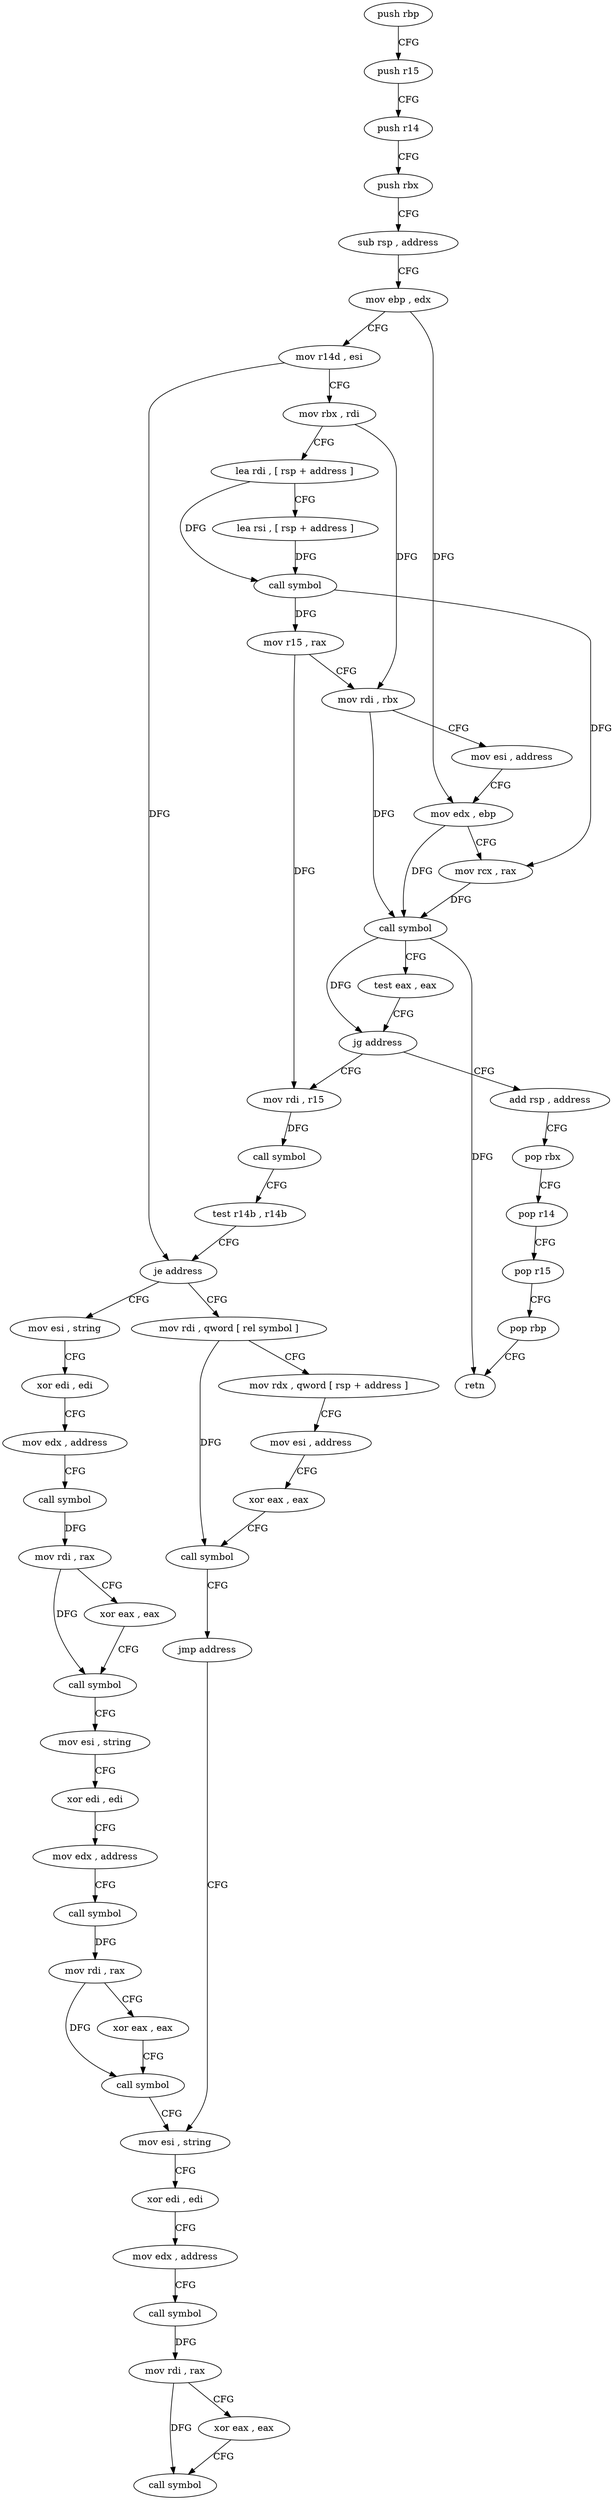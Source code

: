 digraph "func" {
"4214864" [label = "push rbp" ]
"4214865" [label = "push r15" ]
"4214867" [label = "push r14" ]
"4214869" [label = "push rbx" ]
"4214870" [label = "sub rsp , address" ]
"4214874" [label = "mov ebp , edx" ]
"4214876" [label = "mov r14d , esi" ]
"4214879" [label = "mov rbx , rdi" ]
"4214882" [label = "lea rdi , [ rsp + address ]" ]
"4214887" [label = "lea rsi , [ rsp + address ]" ]
"4214892" [label = "call symbol" ]
"4214897" [label = "mov r15 , rax" ]
"4214900" [label = "mov rdi , rbx" ]
"4214903" [label = "mov esi , address" ]
"4214908" [label = "mov edx , ebp" ]
"4214910" [label = "mov rcx , rax" ]
"4214913" [label = "call symbol" ]
"4214918" [label = "test eax , eax" ]
"4214920" [label = "jg address" ]
"4214933" [label = "mov rdi , r15" ]
"4214922" [label = "add rsp , address" ]
"4214936" [label = "call symbol" ]
"4214941" [label = "test r14b , r14b" ]
"4214944" [label = "je address" ]
"4214972" [label = "mov esi , string" ]
"4214946" [label = "mov rdi , qword [ rel symbol ]" ]
"4214926" [label = "pop rbx" ]
"4214927" [label = "pop r14" ]
"4214929" [label = "pop r15" ]
"4214931" [label = "pop rbp" ]
"4214932" [label = "retn" ]
"4214977" [label = "xor edi , edi" ]
"4214979" [label = "mov edx , address" ]
"4214984" [label = "call symbol" ]
"4214989" [label = "mov rdi , rax" ]
"4214992" [label = "xor eax , eax" ]
"4214994" [label = "call symbol" ]
"4214999" [label = "mov esi , string" ]
"4215004" [label = "xor edi , edi" ]
"4215006" [label = "mov edx , address" ]
"4215011" [label = "call symbol" ]
"4215016" [label = "mov rdi , rax" ]
"4215019" [label = "xor eax , eax" ]
"4215021" [label = "call symbol" ]
"4215026" [label = "mov esi , string" ]
"4214953" [label = "mov rdx , qword [ rsp + address ]" ]
"4214958" [label = "mov esi , address" ]
"4214963" [label = "xor eax , eax" ]
"4214965" [label = "call symbol" ]
"4214970" [label = "jmp address" ]
"4215031" [label = "xor edi , edi" ]
"4215033" [label = "mov edx , address" ]
"4215038" [label = "call symbol" ]
"4215043" [label = "mov rdi , rax" ]
"4215046" [label = "xor eax , eax" ]
"4215048" [label = "call symbol" ]
"4214864" -> "4214865" [ label = "CFG" ]
"4214865" -> "4214867" [ label = "CFG" ]
"4214867" -> "4214869" [ label = "CFG" ]
"4214869" -> "4214870" [ label = "CFG" ]
"4214870" -> "4214874" [ label = "CFG" ]
"4214874" -> "4214876" [ label = "CFG" ]
"4214874" -> "4214908" [ label = "DFG" ]
"4214876" -> "4214879" [ label = "CFG" ]
"4214876" -> "4214944" [ label = "DFG" ]
"4214879" -> "4214882" [ label = "CFG" ]
"4214879" -> "4214900" [ label = "DFG" ]
"4214882" -> "4214887" [ label = "CFG" ]
"4214882" -> "4214892" [ label = "DFG" ]
"4214887" -> "4214892" [ label = "DFG" ]
"4214892" -> "4214897" [ label = "DFG" ]
"4214892" -> "4214910" [ label = "DFG" ]
"4214897" -> "4214900" [ label = "CFG" ]
"4214897" -> "4214933" [ label = "DFG" ]
"4214900" -> "4214903" [ label = "CFG" ]
"4214900" -> "4214913" [ label = "DFG" ]
"4214903" -> "4214908" [ label = "CFG" ]
"4214908" -> "4214910" [ label = "CFG" ]
"4214908" -> "4214913" [ label = "DFG" ]
"4214910" -> "4214913" [ label = "DFG" ]
"4214913" -> "4214918" [ label = "CFG" ]
"4214913" -> "4214920" [ label = "DFG" ]
"4214913" -> "4214932" [ label = "DFG" ]
"4214918" -> "4214920" [ label = "CFG" ]
"4214920" -> "4214933" [ label = "CFG" ]
"4214920" -> "4214922" [ label = "CFG" ]
"4214933" -> "4214936" [ label = "DFG" ]
"4214922" -> "4214926" [ label = "CFG" ]
"4214936" -> "4214941" [ label = "CFG" ]
"4214941" -> "4214944" [ label = "CFG" ]
"4214944" -> "4214972" [ label = "CFG" ]
"4214944" -> "4214946" [ label = "CFG" ]
"4214972" -> "4214977" [ label = "CFG" ]
"4214946" -> "4214953" [ label = "CFG" ]
"4214946" -> "4214965" [ label = "DFG" ]
"4214926" -> "4214927" [ label = "CFG" ]
"4214927" -> "4214929" [ label = "CFG" ]
"4214929" -> "4214931" [ label = "CFG" ]
"4214931" -> "4214932" [ label = "CFG" ]
"4214977" -> "4214979" [ label = "CFG" ]
"4214979" -> "4214984" [ label = "CFG" ]
"4214984" -> "4214989" [ label = "DFG" ]
"4214989" -> "4214992" [ label = "CFG" ]
"4214989" -> "4214994" [ label = "DFG" ]
"4214992" -> "4214994" [ label = "CFG" ]
"4214994" -> "4214999" [ label = "CFG" ]
"4214999" -> "4215004" [ label = "CFG" ]
"4215004" -> "4215006" [ label = "CFG" ]
"4215006" -> "4215011" [ label = "CFG" ]
"4215011" -> "4215016" [ label = "DFG" ]
"4215016" -> "4215019" [ label = "CFG" ]
"4215016" -> "4215021" [ label = "DFG" ]
"4215019" -> "4215021" [ label = "CFG" ]
"4215021" -> "4215026" [ label = "CFG" ]
"4215026" -> "4215031" [ label = "CFG" ]
"4214953" -> "4214958" [ label = "CFG" ]
"4214958" -> "4214963" [ label = "CFG" ]
"4214963" -> "4214965" [ label = "CFG" ]
"4214965" -> "4214970" [ label = "CFG" ]
"4214970" -> "4215026" [ label = "CFG" ]
"4215031" -> "4215033" [ label = "CFG" ]
"4215033" -> "4215038" [ label = "CFG" ]
"4215038" -> "4215043" [ label = "DFG" ]
"4215043" -> "4215046" [ label = "CFG" ]
"4215043" -> "4215048" [ label = "DFG" ]
"4215046" -> "4215048" [ label = "CFG" ]
}
